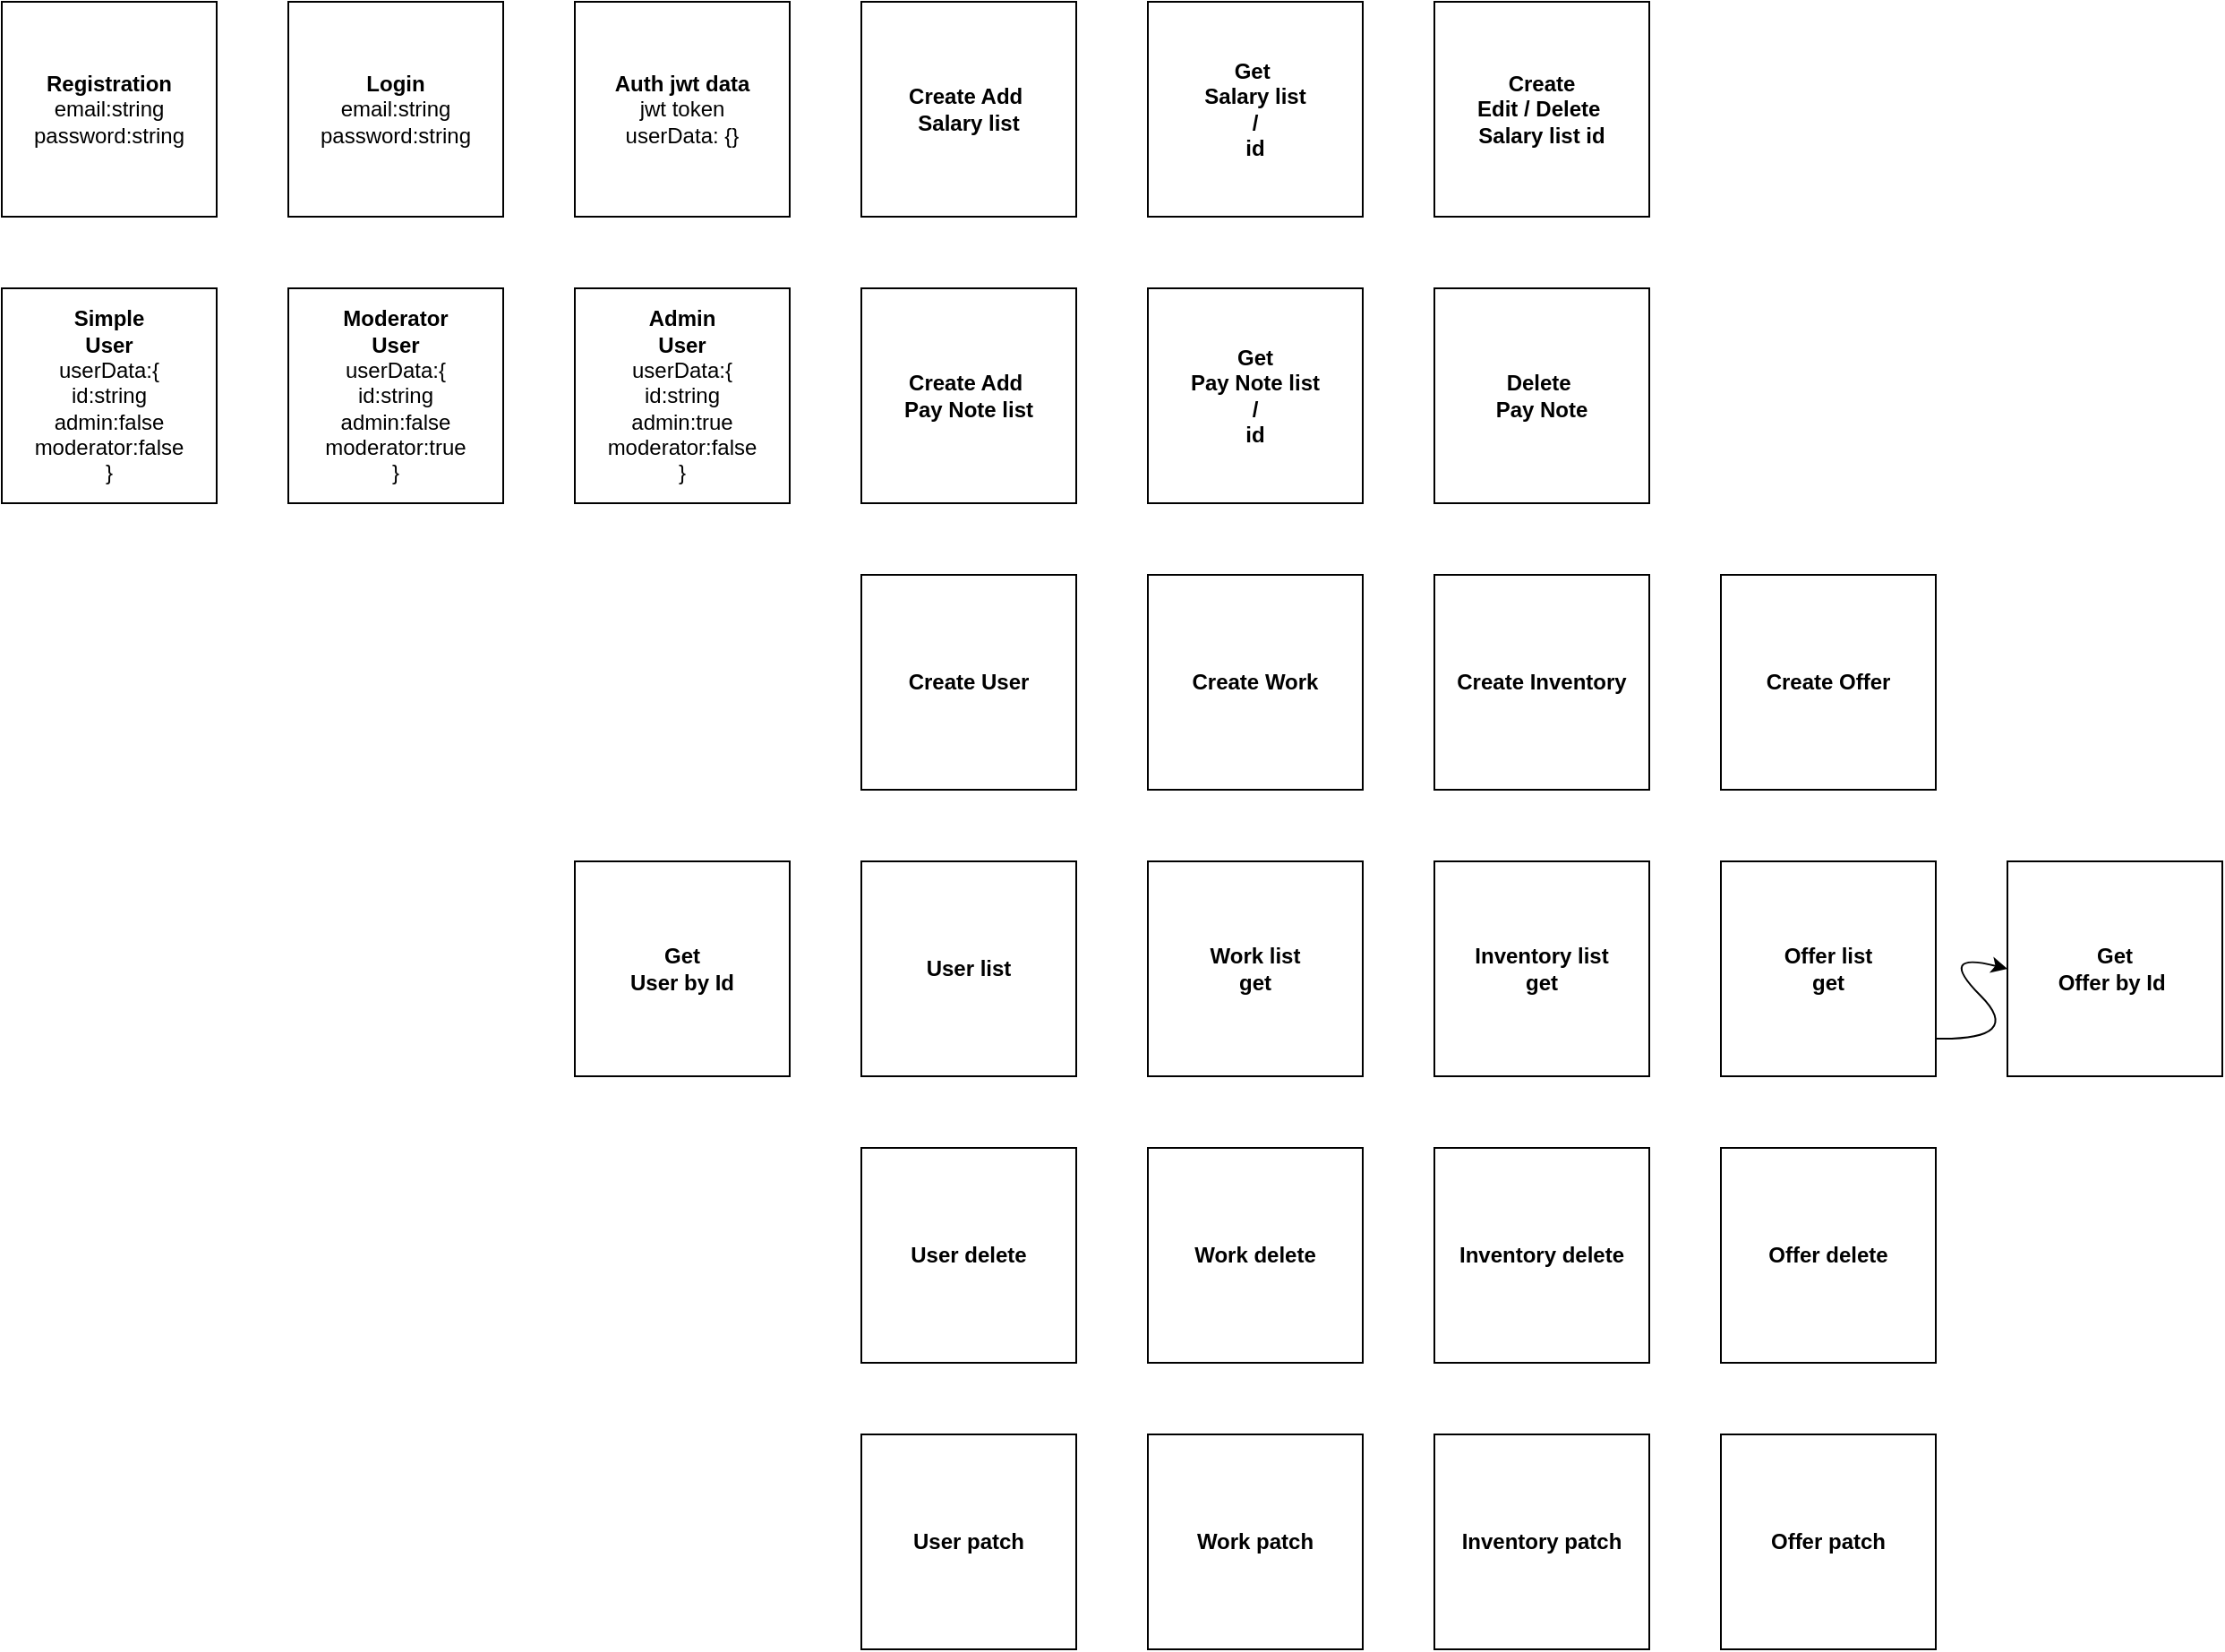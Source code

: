 <mxfile version="21.6.2" type="github">
  <diagram id="C5RBs43oDa-KdzZeNtuy" name="Page-1">
    <mxGraphModel dx="1434" dy="788" grid="1" gridSize="10" guides="1" tooltips="1" connect="1" arrows="1" fold="1" page="1" pageScale="1" pageWidth="827" pageHeight="1169" math="0" shadow="0">
      <root>
        <mxCell id="WIyWlLk6GJQsqaUBKTNV-0" />
        <mxCell id="WIyWlLk6GJQsqaUBKTNV-1" parent="WIyWlLk6GJQsqaUBKTNV-0" />
        <mxCell id="oEzOJamyJBqlvtKKESgJ-0" value="&lt;b&gt;Registration&lt;/b&gt;&lt;br&gt;email:string&lt;br&gt;password:string" style="whiteSpace=wrap;html=1;aspect=fixed;" vertex="1" parent="WIyWlLk6GJQsqaUBKTNV-1">
          <mxGeometry x="40" y="40" width="120" height="120" as="geometry" />
        </mxCell>
        <mxCell id="oEzOJamyJBqlvtKKESgJ-1" value="&lt;b&gt;Login&lt;/b&gt;&lt;br&gt;email:string&lt;br&gt;password:string" style="whiteSpace=wrap;html=1;aspect=fixed;" vertex="1" parent="WIyWlLk6GJQsqaUBKTNV-1">
          <mxGeometry x="200" y="40" width="120" height="120" as="geometry" />
        </mxCell>
        <mxCell id="oEzOJamyJBqlvtKKESgJ-2" value="&lt;b&gt;Auth jwt data&lt;/b&gt;&lt;br&gt;jwt token&lt;br&gt;userData: {}" style="whiteSpace=wrap;html=1;aspect=fixed;" vertex="1" parent="WIyWlLk6GJQsqaUBKTNV-1">
          <mxGeometry x="360" y="40" width="120" height="120" as="geometry" />
        </mxCell>
        <mxCell id="oEzOJamyJBqlvtKKESgJ-3" value="&lt;b&gt;Admin&lt;/b&gt;&lt;br&gt;&lt;b&gt;User&lt;br&gt;&lt;/b&gt;userData:{&lt;br&gt;id:string&lt;br&gt;admin:true&lt;br&gt;moderator:false&lt;br&gt;}" style="whiteSpace=wrap;html=1;aspect=fixed;" vertex="1" parent="WIyWlLk6GJQsqaUBKTNV-1">
          <mxGeometry x="360" y="200" width="120" height="120" as="geometry" />
        </mxCell>
        <mxCell id="oEzOJamyJBqlvtKKESgJ-4" value="&lt;b&gt;Moderator&lt;br&gt;User&lt;/b&gt;&lt;br&gt;userData:{&lt;br&gt;id:string&lt;br&gt;admin:false&lt;br&gt;moderator:true&lt;br&gt;}" style="whiteSpace=wrap;html=1;aspect=fixed;" vertex="1" parent="WIyWlLk6GJQsqaUBKTNV-1">
          <mxGeometry x="200" y="200" width="120" height="120" as="geometry" />
        </mxCell>
        <mxCell id="oEzOJamyJBqlvtKKESgJ-5" value="&lt;b&gt;Simple&lt;br&gt;User&lt;/b&gt;&lt;br&gt;userData:{&lt;br&gt;id:string&lt;br&gt;admin:false&lt;br&gt;moderator:false&lt;br&gt;}" style="whiteSpace=wrap;html=1;aspect=fixed;" vertex="1" parent="WIyWlLk6GJQsqaUBKTNV-1">
          <mxGeometry x="40" y="200" width="120" height="120" as="geometry" />
        </mxCell>
        <mxCell id="oEzOJamyJBqlvtKKESgJ-6" value="&lt;b&gt;Create Work&lt;/b&gt;" style="whiteSpace=wrap;html=1;aspect=fixed;" vertex="1" parent="WIyWlLk6GJQsqaUBKTNV-1">
          <mxGeometry x="680" y="360" width="120" height="120" as="geometry" />
        </mxCell>
        <mxCell id="oEzOJamyJBqlvtKKESgJ-7" value="&lt;b&gt;Create Inventory&lt;/b&gt;" style="whiteSpace=wrap;html=1;aspect=fixed;" vertex="1" parent="WIyWlLk6GJQsqaUBKTNV-1">
          <mxGeometry x="840" y="360" width="120" height="120" as="geometry" />
        </mxCell>
        <mxCell id="oEzOJamyJBqlvtKKESgJ-8" value="&lt;b&gt;Create Offer&lt;/b&gt;" style="whiteSpace=wrap;html=1;aspect=fixed;" vertex="1" parent="WIyWlLk6GJQsqaUBKTNV-1">
          <mxGeometry x="1000" y="360" width="120" height="120" as="geometry" />
        </mxCell>
        <mxCell id="oEzOJamyJBqlvtKKESgJ-9" value="&lt;b&gt;Create User&lt;/b&gt;" style="whiteSpace=wrap;html=1;aspect=fixed;" vertex="1" parent="WIyWlLk6GJQsqaUBKTNV-1">
          <mxGeometry x="520" y="360" width="120" height="120" as="geometry" />
        </mxCell>
        <mxCell id="oEzOJamyJBqlvtKKESgJ-10" value="&lt;b&gt;Work list&lt;br&gt;get&lt;/b&gt;" style="whiteSpace=wrap;html=1;aspect=fixed;" vertex="1" parent="WIyWlLk6GJQsqaUBKTNV-1">
          <mxGeometry x="680" y="520" width="120" height="120" as="geometry" />
        </mxCell>
        <mxCell id="oEzOJamyJBqlvtKKESgJ-11" value="&lt;b&gt;User list&lt;/b&gt;" style="whiteSpace=wrap;html=1;aspect=fixed;" vertex="1" parent="WIyWlLk6GJQsqaUBKTNV-1">
          <mxGeometry x="520" y="520" width="120" height="120" as="geometry" />
        </mxCell>
        <mxCell id="oEzOJamyJBqlvtKKESgJ-12" value="&lt;b&gt;User delete&lt;/b&gt;" style="whiteSpace=wrap;html=1;aspect=fixed;" vertex="1" parent="WIyWlLk6GJQsqaUBKTNV-1">
          <mxGeometry x="520" y="680" width="120" height="120" as="geometry" />
        </mxCell>
        <mxCell id="oEzOJamyJBqlvtKKESgJ-13" value="&lt;b&gt;User patch&lt;/b&gt;" style="whiteSpace=wrap;html=1;aspect=fixed;" vertex="1" parent="WIyWlLk6GJQsqaUBKTNV-1">
          <mxGeometry x="520" y="840" width="120" height="120" as="geometry" />
        </mxCell>
        <mxCell id="oEzOJamyJBqlvtKKESgJ-14" value="Work delete" style="whiteSpace=wrap;html=1;aspect=fixed;" vertex="1" parent="WIyWlLk6GJQsqaUBKTNV-1">
          <mxGeometry x="680" y="680" width="120" height="120" as="geometry" />
        </mxCell>
        <mxCell id="oEzOJamyJBqlvtKKESgJ-15" value="&lt;b&gt;Work delete&lt;/b&gt;" style="whiteSpace=wrap;html=1;aspect=fixed;" vertex="1" parent="WIyWlLk6GJQsqaUBKTNV-1">
          <mxGeometry x="680" y="680" width="120" height="120" as="geometry" />
        </mxCell>
        <mxCell id="oEzOJamyJBqlvtKKESgJ-16" value="&lt;b&gt;Work patch&lt;/b&gt;" style="whiteSpace=wrap;html=1;aspect=fixed;" vertex="1" parent="WIyWlLk6GJQsqaUBKTNV-1">
          <mxGeometry x="680" y="840" width="120" height="120" as="geometry" />
        </mxCell>
        <mxCell id="oEzOJamyJBqlvtKKESgJ-17" value="&lt;b&gt;Inventory list&lt;br&gt;get&lt;/b&gt;" style="whiteSpace=wrap;html=1;aspect=fixed;" vertex="1" parent="WIyWlLk6GJQsqaUBKTNV-1">
          <mxGeometry x="840" y="520" width="120" height="120" as="geometry" />
        </mxCell>
        <mxCell id="oEzOJamyJBqlvtKKESgJ-18" value="&lt;b&gt;Inventory delete&lt;/b&gt;" style="whiteSpace=wrap;html=1;aspect=fixed;" vertex="1" parent="WIyWlLk6GJQsqaUBKTNV-1">
          <mxGeometry x="840" y="680" width="120" height="120" as="geometry" />
        </mxCell>
        <mxCell id="oEzOJamyJBqlvtKKESgJ-19" value="&lt;b&gt;Inventory patch&lt;/b&gt;" style="whiteSpace=wrap;html=1;aspect=fixed;" vertex="1" parent="WIyWlLk6GJQsqaUBKTNV-1">
          <mxGeometry x="840" y="840" width="120" height="120" as="geometry" />
        </mxCell>
        <mxCell id="oEzOJamyJBqlvtKKESgJ-20" value="&lt;b&gt;Offer list&lt;br&gt;get&lt;/b&gt;" style="whiteSpace=wrap;html=1;aspect=fixed;" vertex="1" parent="WIyWlLk6GJQsqaUBKTNV-1">
          <mxGeometry x="1000" y="520" width="120" height="120" as="geometry" />
        </mxCell>
        <mxCell id="oEzOJamyJBqlvtKKESgJ-21" value="&lt;b&gt;Offer delete&lt;/b&gt;" style="whiteSpace=wrap;html=1;aspect=fixed;" vertex="1" parent="WIyWlLk6GJQsqaUBKTNV-1">
          <mxGeometry x="1000" y="680" width="120" height="120" as="geometry" />
        </mxCell>
        <mxCell id="oEzOJamyJBqlvtKKESgJ-22" value="&lt;b&gt;Offer patch&lt;/b&gt;" style="whiteSpace=wrap;html=1;aspect=fixed;" vertex="1" parent="WIyWlLk6GJQsqaUBKTNV-1">
          <mxGeometry x="1000" y="840" width="120" height="120" as="geometry" />
        </mxCell>
        <mxCell id="oEzOJamyJBqlvtKKESgJ-23" value="&lt;b&gt;Create Add&amp;nbsp;&lt;br&gt;Pay Note list&lt;br&gt;&lt;/b&gt;" style="whiteSpace=wrap;html=1;aspect=fixed;" vertex="1" parent="WIyWlLk6GJQsqaUBKTNV-1">
          <mxGeometry x="520" y="200" width="120" height="120" as="geometry" />
        </mxCell>
        <mxCell id="oEzOJamyJBqlvtKKESgJ-24" value="&lt;b&gt;Get&lt;br&gt;Pay Note list&lt;br&gt;/&lt;br&gt;id&lt;br&gt;&lt;/b&gt;" style="whiteSpace=wrap;html=1;aspect=fixed;" vertex="1" parent="WIyWlLk6GJQsqaUBKTNV-1">
          <mxGeometry x="680" y="200" width="120" height="120" as="geometry" />
        </mxCell>
        <mxCell id="oEzOJamyJBqlvtKKESgJ-25" value="&lt;b&gt;Create Add&amp;nbsp;&lt;br&gt;Salary list&lt;br&gt;&lt;/b&gt;" style="whiteSpace=wrap;html=1;aspect=fixed;" vertex="1" parent="WIyWlLk6GJQsqaUBKTNV-1">
          <mxGeometry x="520" y="40" width="120" height="120" as="geometry" />
        </mxCell>
        <mxCell id="oEzOJamyJBqlvtKKESgJ-26" value="&lt;b&gt;Get&amp;nbsp;&lt;br&gt;Salary list&lt;br&gt;/&lt;br&gt;id&lt;br&gt;&lt;/b&gt;" style="whiteSpace=wrap;html=1;aspect=fixed;" vertex="1" parent="WIyWlLk6GJQsqaUBKTNV-1">
          <mxGeometry x="680" y="40" width="120" height="120" as="geometry" />
        </mxCell>
        <mxCell id="oEzOJamyJBqlvtKKESgJ-27" value="&lt;b&gt;Create&lt;br&gt;Edit / Delete&amp;nbsp;&lt;br&gt;Salary list id&lt;br&gt;&lt;/b&gt;" style="whiteSpace=wrap;html=1;aspect=fixed;" vertex="1" parent="WIyWlLk6GJQsqaUBKTNV-1">
          <mxGeometry x="840" y="40" width="120" height="120" as="geometry" />
        </mxCell>
        <mxCell id="oEzOJamyJBqlvtKKESgJ-28" value="&lt;b&gt;Delete&amp;nbsp;&lt;br&gt;Pay Note&lt;br&gt;&lt;/b&gt;" style="whiteSpace=wrap;html=1;aspect=fixed;" vertex="1" parent="WIyWlLk6GJQsqaUBKTNV-1">
          <mxGeometry x="840" y="200" width="120" height="120" as="geometry" />
        </mxCell>
        <mxCell id="oEzOJamyJBqlvtKKESgJ-29" value="&lt;b&gt;Get&lt;br&gt;User by Id&lt;/b&gt;" style="whiteSpace=wrap;html=1;aspect=fixed;" vertex="1" parent="WIyWlLk6GJQsqaUBKTNV-1">
          <mxGeometry x="360" y="520" width="120" height="120" as="geometry" />
        </mxCell>
        <mxCell id="oEzOJamyJBqlvtKKESgJ-30" value="&lt;b&gt;Get&lt;br&gt;Offer by Id&amp;nbsp;&lt;br&gt;&lt;/b&gt;" style="whiteSpace=wrap;html=1;aspect=fixed;" vertex="1" parent="WIyWlLk6GJQsqaUBKTNV-1">
          <mxGeometry x="1160" y="520" width="120" height="120" as="geometry" />
        </mxCell>
        <mxCell id="oEzOJamyJBqlvtKKESgJ-31" value="" style="curved=1;endArrow=classic;html=1;rounded=0;entryX=0;entryY=0.5;entryDx=0;entryDy=0;exitX=1;exitY=0.825;exitDx=0;exitDy=0;exitPerimeter=0;" edge="1" parent="WIyWlLk6GJQsqaUBKTNV-1" source="oEzOJamyJBqlvtKKESgJ-20" target="oEzOJamyJBqlvtKKESgJ-30">
          <mxGeometry width="50" height="50" relative="1" as="geometry">
            <mxPoint x="1120" y="620" as="sourcePoint" />
            <mxPoint x="1170" y="570" as="targetPoint" />
            <Array as="points">
              <mxPoint x="1170" y="620" />
              <mxPoint x="1120" y="570" />
            </Array>
          </mxGeometry>
        </mxCell>
      </root>
    </mxGraphModel>
  </diagram>
</mxfile>
